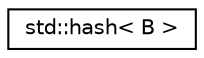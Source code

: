 digraph "Graphical Class Hierarchy"
{
  edge [fontname="Helvetica",fontsize="10",labelfontname="Helvetica",labelfontsize="10"];
  node [fontname="Helvetica",fontsize="10",shape=record];
  rankdir="LR";
  Node0 [label="std::hash\< B \>",height=0.2,width=0.4,color="black", fillcolor="white", style="filled",URL="$structstd_1_1hash_3_01_b_01_4.html"];
}
